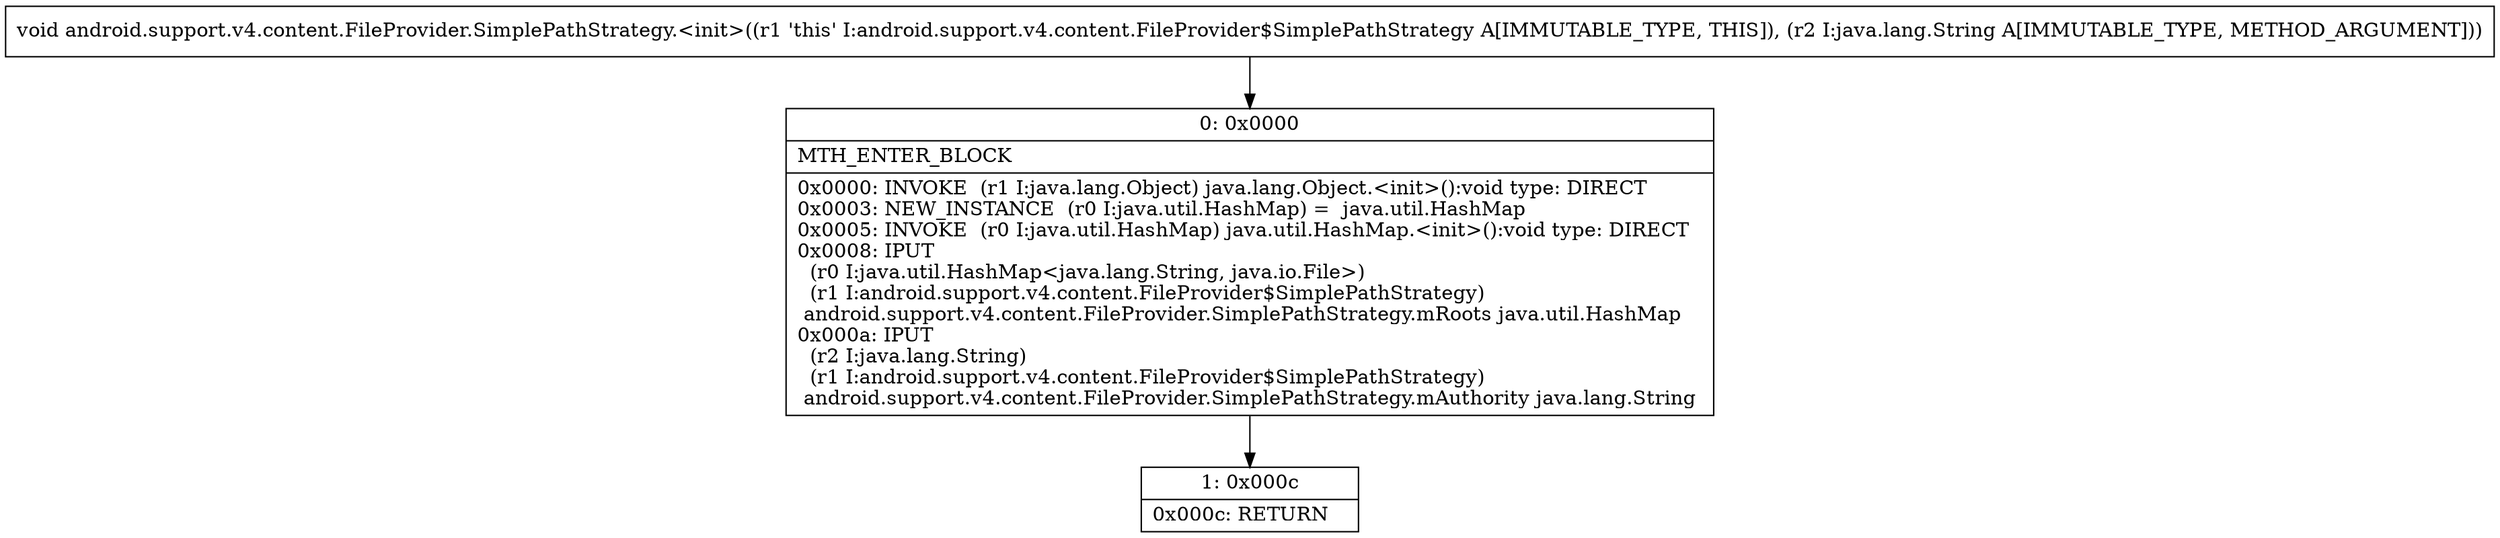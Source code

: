 digraph "CFG forandroid.support.v4.content.FileProvider.SimplePathStrategy.\<init\>(Ljava\/lang\/String;)V" {
Node_0 [shape=record,label="{0\:\ 0x0000|MTH_ENTER_BLOCK\l|0x0000: INVOKE  (r1 I:java.lang.Object) java.lang.Object.\<init\>():void type: DIRECT \l0x0003: NEW_INSTANCE  (r0 I:java.util.HashMap) =  java.util.HashMap \l0x0005: INVOKE  (r0 I:java.util.HashMap) java.util.HashMap.\<init\>():void type: DIRECT \l0x0008: IPUT  \l  (r0 I:java.util.HashMap\<java.lang.String, java.io.File\>)\l  (r1 I:android.support.v4.content.FileProvider$SimplePathStrategy)\l android.support.v4.content.FileProvider.SimplePathStrategy.mRoots java.util.HashMap \l0x000a: IPUT  \l  (r2 I:java.lang.String)\l  (r1 I:android.support.v4.content.FileProvider$SimplePathStrategy)\l android.support.v4.content.FileProvider.SimplePathStrategy.mAuthority java.lang.String \l}"];
Node_1 [shape=record,label="{1\:\ 0x000c|0x000c: RETURN   \l}"];
MethodNode[shape=record,label="{void android.support.v4.content.FileProvider.SimplePathStrategy.\<init\>((r1 'this' I:android.support.v4.content.FileProvider$SimplePathStrategy A[IMMUTABLE_TYPE, THIS]), (r2 I:java.lang.String A[IMMUTABLE_TYPE, METHOD_ARGUMENT])) }"];
MethodNode -> Node_0;
Node_0 -> Node_1;
}

